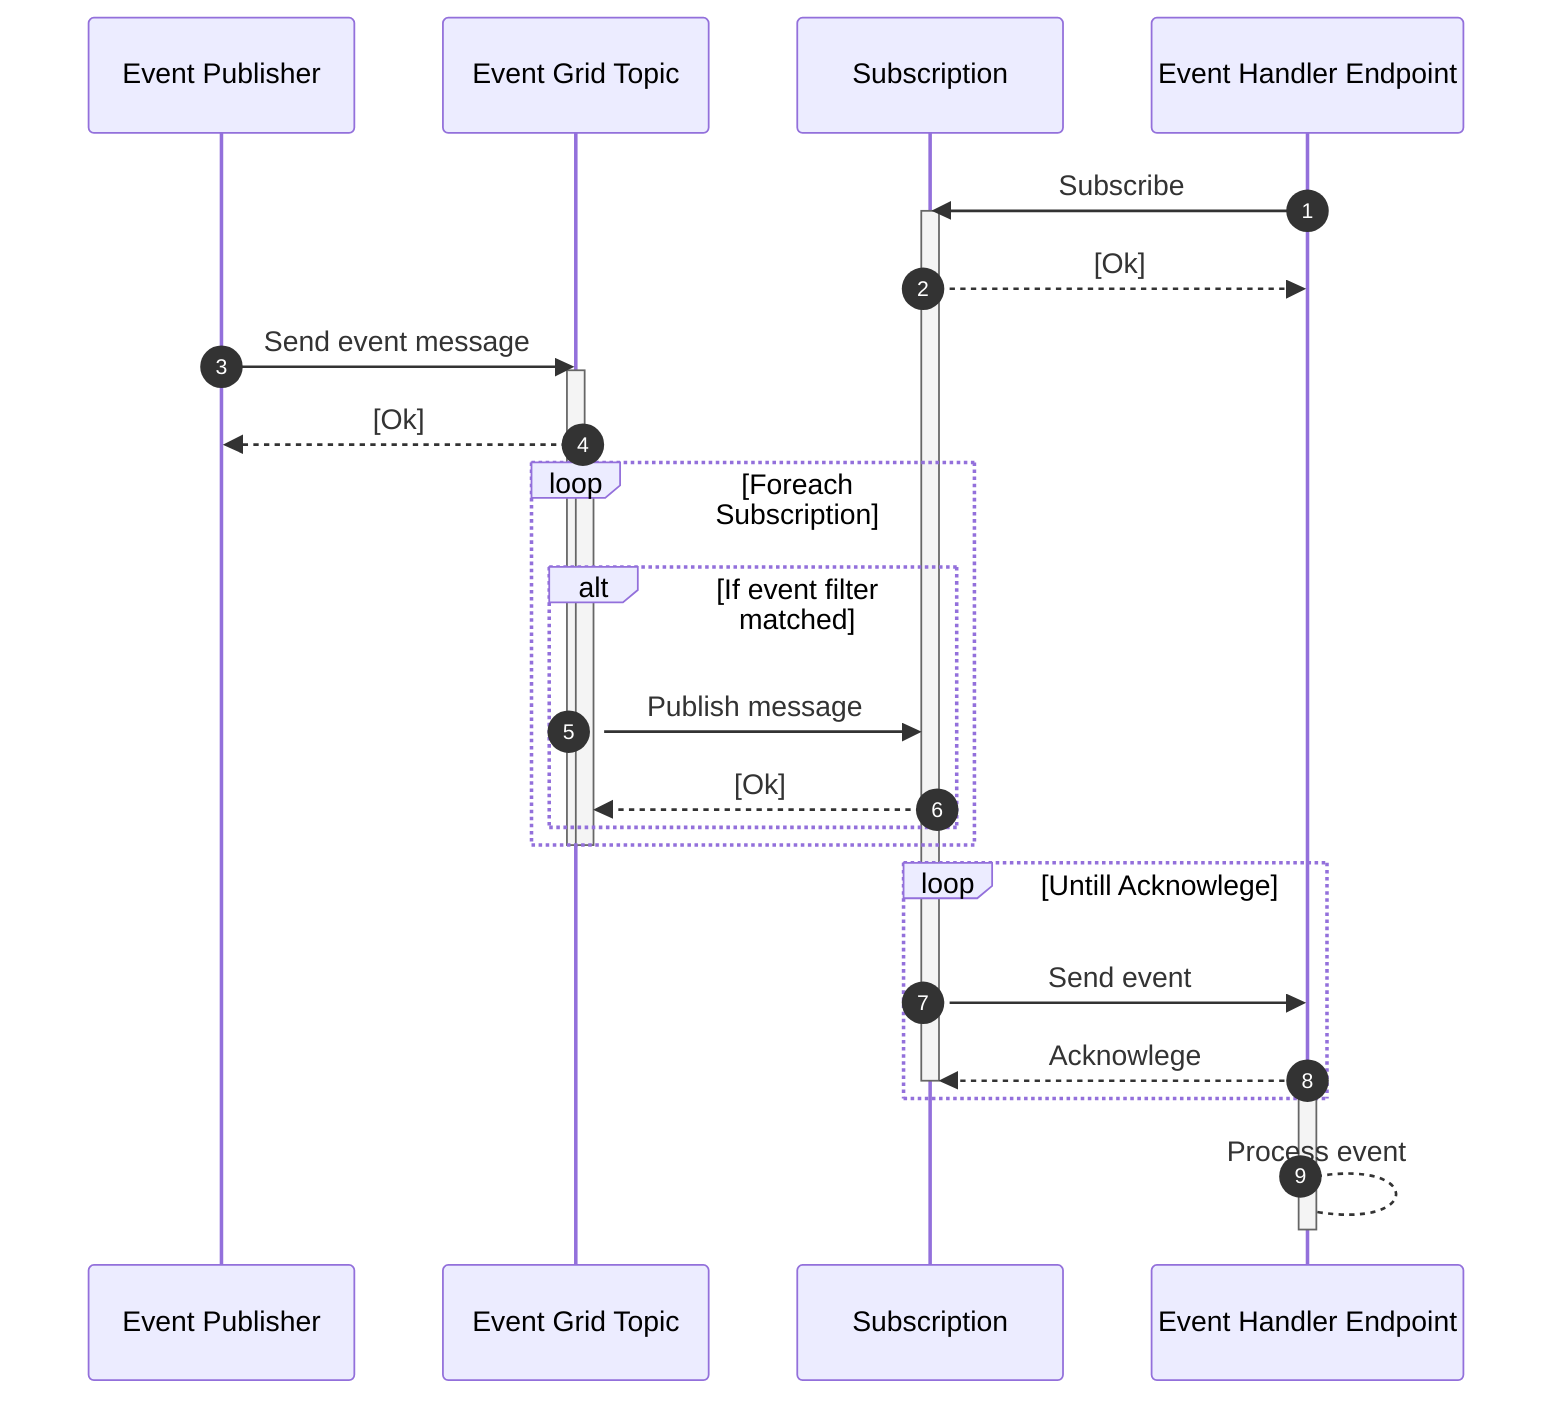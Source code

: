 sequenceDiagram
    autonumber
    participant ep as Event Publisher
    participant egt as Event Grid Topic
    participant sub as Subscription
    participant eh as Event Handler Endpoint

    eh ->> sub: Subscribe
    activate sub
    sub -->> eh: [Ok]

    ep ->> egt: Send event message
    
    activate egt
    
    egt -->> ep: [Ok]

    activate egt

    loop Foreach Subscription
        alt If event filter matched
            egt ->> sub: Publish message
            sub -->> egt: [Ok]
        end
    end

    deactivate egt
    deactivate egt

    loop Untill Acknowlege
        sub ->> eh: Send event
        eh -->> sub: Acknowlege
        deactivate sub
    end

    activate eh
    eh --> eh: Process event
    deactivate eh